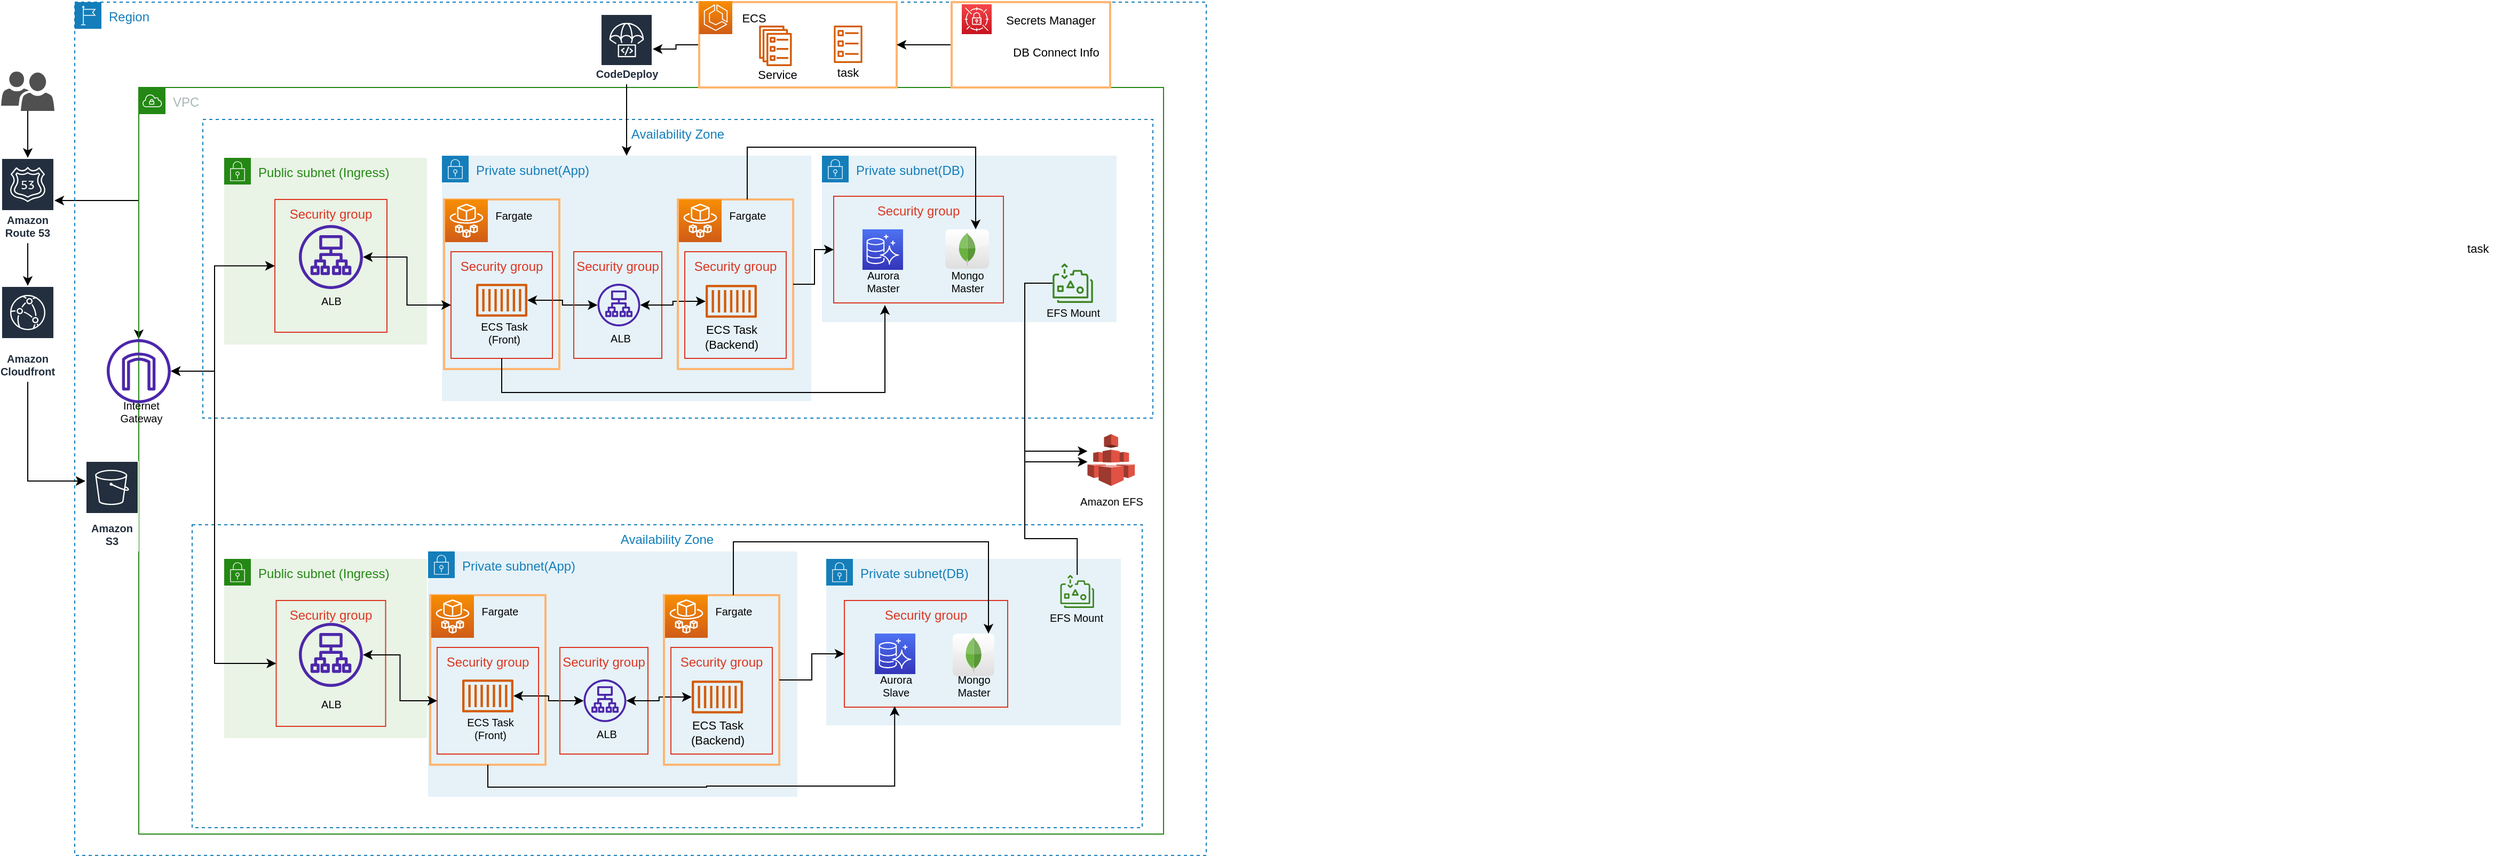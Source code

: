 <mxfile version="20.1.1" type="github">
  <diagram id="AZgkyws2W7R_N9yS9WG-" name="Common Architecture">
    <mxGraphModel dx="1584" dy="857" grid="1" gridSize="10" guides="1" tooltips="1" connect="1" arrows="1" fold="1" page="1" pageScale="1" pageWidth="1169" pageHeight="827" math="0" shadow="0">
      <root>
        <mxCell id="0" />
        <mxCell id="1" parent="0" />
        <mxCell id="N06IJC54E89xGtOMu8dl-19" style="edgeStyle=orthogonalEdgeStyle;rounded=0;orthogonalLoop=1;jettySize=auto;html=1;startArrow=none;startFill=0;endArrow=classic;endFill=1;" parent="1" source="N06IJC54E89xGtOMu8dl-1" target="N06IJC54E89xGtOMu8dl-18" edge="1">
          <mxGeometry relative="1" as="geometry" />
        </mxCell>
        <mxCell id="q9BfVzbcx8qF1BkCtmnu-74" style="edgeStyle=orthogonalEdgeStyle;rounded=0;orthogonalLoop=1;jettySize=auto;html=1;fontSize=11;startArrow=classic;startFill=1;" edge="1" parent="1" source="N06IJC54E89xGtOMu8dl-1" target="N06IJC54E89xGtOMu8dl-22">
          <mxGeometry relative="1" as="geometry" />
        </mxCell>
        <mxCell id="N06IJC54E89xGtOMu8dl-1" value="Amazon Route 53" style="sketch=0;outlineConnect=0;fontColor=#232F3E;gradientColor=none;strokeColor=#ffffff;fillColor=#232F3E;dashed=0;verticalLabelPosition=middle;verticalAlign=bottom;align=center;html=1;whiteSpace=wrap;fontSize=10;fontStyle=1;spacing=3;shape=mxgraph.aws4.productIcon;prIcon=mxgraph.aws4.route_53;" parent="1" vertex="1">
          <mxGeometry x="20" y="160" width="50" height="80" as="geometry" />
        </mxCell>
        <mxCell id="N06IJC54E89xGtOMu8dl-15" value="Region" style="points=[[0,0],[0.25,0],[0.5,0],[0.75,0],[1,0],[1,0.25],[1,0.5],[1,0.75],[1,1],[0.75,1],[0.5,1],[0.25,1],[0,1],[0,0.75],[0,0.5],[0,0.25]];outlineConnect=0;gradientColor=none;html=1;whiteSpace=wrap;fontSize=12;fontStyle=0;container=1;pointerEvents=0;collapsible=0;recursiveResize=0;shape=mxgraph.aws4.group;grIcon=mxgraph.aws4.group_region;strokeColor=#147EBA;fillColor=none;verticalAlign=top;align=left;spacingLeft=30;fontColor=#147EBA;dashed=1;" parent="1" vertex="1">
          <mxGeometry x="89" y="14" width="1060" height="800" as="geometry" />
        </mxCell>
        <mxCell id="N06IJC54E89xGtOMu8dl-4" value="VPC" style="points=[[0,0],[0.25,0],[0.5,0],[0.75,0],[1,0],[1,0.25],[1,0.5],[1,0.75],[1,1],[0.75,1],[0.5,1],[0.25,1],[0,1],[0,0.75],[0,0.5],[0,0.25]];outlineConnect=0;gradientColor=none;html=1;whiteSpace=wrap;fontSize=12;fontStyle=0;container=1;pointerEvents=0;collapsible=0;recursiveResize=0;shape=mxgraph.aws4.group;grIcon=mxgraph.aws4.group_vpc;strokeColor=#248814;fillColor=none;verticalAlign=top;align=left;spacingLeft=30;fontColor=#AAB7B8;dashed=0;" parent="N06IJC54E89xGtOMu8dl-15" vertex="1">
          <mxGeometry x="60" y="80" width="960" height="700" as="geometry" />
        </mxCell>
        <mxCell id="N06IJC54E89xGtOMu8dl-43" value="Availability Zone" style="fillColor=none;strokeColor=#147EBA;dashed=1;verticalAlign=top;fontStyle=0;fontColor=#147EBA;" parent="N06IJC54E89xGtOMu8dl-4" vertex="1">
          <mxGeometry x="50" y="410" width="890" height="284" as="geometry" />
        </mxCell>
        <mxCell id="N06IJC54E89xGtOMu8dl-42" value="Availability Zone" style="fillColor=none;strokeColor=#147EBA;dashed=1;verticalAlign=top;fontStyle=0;fontColor=#147EBA;" parent="N06IJC54E89xGtOMu8dl-4" vertex="1">
          <mxGeometry x="60" y="30" width="890" height="280" as="geometry" />
        </mxCell>
        <mxCell id="N06IJC54E89xGtOMu8dl-6" value="Public subnet (Ingress)" style="points=[[0,0],[0.25,0],[0.5,0],[0.75,0],[1,0],[1,0.25],[1,0.5],[1,0.75],[1,1],[0.75,1],[0.5,1],[0.25,1],[0,1],[0,0.75],[0,0.5],[0,0.25]];outlineConnect=0;gradientColor=none;html=1;whiteSpace=wrap;fontSize=12;fontStyle=0;container=1;pointerEvents=0;collapsible=0;recursiveResize=0;shape=mxgraph.aws4.group;grIcon=mxgraph.aws4.group_security_group;grStroke=0;strokeColor=#248814;fillColor=#E9F3E6;verticalAlign=top;align=left;spacingLeft=30;fontColor=#248814;dashed=0;flipH=0;flipV=0;" parent="N06IJC54E89xGtOMu8dl-4" vertex="1">
          <mxGeometry x="80" y="66" width="190" height="175" as="geometry" />
        </mxCell>
        <mxCell id="q9BfVzbcx8qF1BkCtmnu-34" value="Security group" style="fillColor=none;strokeColor=#DD3522;verticalAlign=top;fontStyle=0;fontColor=#DD3522;" vertex="1" parent="N06IJC54E89xGtOMu8dl-6">
          <mxGeometry x="47.5" y="39" width="105" height="124.5" as="geometry" />
        </mxCell>
        <mxCell id="N06IJC54E89xGtOMu8dl-7" value="Private subnet(DB)" style="points=[[0,0],[0.25,0],[0.5,0],[0.75,0],[1,0],[1,0.25],[1,0.5],[1,0.75],[1,1],[0.75,1],[0.5,1],[0.25,1],[0,1],[0,0.75],[0,0.5],[0,0.25]];outlineConnect=0;gradientColor=none;html=1;whiteSpace=wrap;fontSize=12;fontStyle=0;container=1;pointerEvents=0;collapsible=0;recursiveResize=0;shape=mxgraph.aws4.group;grIcon=mxgraph.aws4.group_security_group;grStroke=0;strokeColor=#147EBA;fillColor=#E6F2F8;verticalAlign=top;align=left;spacingLeft=30;fontColor=#147EBA;dashed=0;" parent="N06IJC54E89xGtOMu8dl-4" vertex="1">
          <mxGeometry x="640" y="64" width="276" height="156" as="geometry" />
        </mxCell>
        <mxCell id="q9BfVzbcx8qF1BkCtmnu-96" value="Security group" style="fillColor=none;strokeColor=#DD3522;verticalAlign=top;fontStyle=0;fontColor=#DD3522;" vertex="1" parent="N06IJC54E89xGtOMu8dl-7">
          <mxGeometry x="11" y="38" width="159" height="100" as="geometry" />
        </mxCell>
        <mxCell id="N06IJC54E89xGtOMu8dl-9" value="" style="sketch=0;points=[[0,0,0],[0.25,0,0],[0.5,0,0],[0.75,0,0],[1,0,0],[0,1,0],[0.25,1,0],[0.5,1,0],[0.75,1,0],[1,1,0],[0,0.25,0],[0,0.5,0],[0,0.75,0],[1,0.25,0],[1,0.5,0],[1,0.75,0]];outlineConnect=0;fontColor=#232F3E;gradientColor=#4D72F3;gradientDirection=north;fillColor=#3334B9;strokeColor=#ffffff;dashed=0;verticalLabelPosition=bottom;verticalAlign=top;align=center;html=1;fontSize=12;fontStyle=0;aspect=fixed;shape=mxgraph.aws4.resourceIcon;resIcon=mxgraph.aws4.aurora;" parent="N06IJC54E89xGtOMu8dl-7" vertex="1">
          <mxGeometry x="37.98" y="69" width="38" height="38" as="geometry" />
        </mxCell>
        <mxCell id="KhF0lmoxoPOz-8fGIzww-19" value="Aurora&lt;br&gt;Master" style="text;html=1;align=center;verticalAlign=middle;resizable=0;points=[];autosize=1;strokeColor=none;fillColor=none;fontSize=10;" parent="N06IJC54E89xGtOMu8dl-7" vertex="1">
          <mxGeometry x="31.98" y="98" width="50" height="40" as="geometry" />
        </mxCell>
        <mxCell id="N06IJC54E89xGtOMu8dl-10" value="" style="dashed=0;outlineConnect=0;html=1;align=center;labelPosition=center;verticalLabelPosition=bottom;verticalAlign=top;shape=mxgraph.webicons.mongodb;gradientColor=#DFDEDE" parent="N06IJC54E89xGtOMu8dl-7" vertex="1">
          <mxGeometry x="115.5" y="69" width="41" height="37" as="geometry" />
        </mxCell>
        <mxCell id="q9BfVzbcx8qF1BkCtmnu-106" value="Mongo&lt;br&gt;Master" style="text;html=1;align=center;verticalAlign=middle;resizable=0;points=[];autosize=1;strokeColor=none;fillColor=none;fontSize=10;" vertex="1" parent="N06IJC54E89xGtOMu8dl-7">
          <mxGeometry x="111" y="98" width="50" height="40" as="geometry" />
        </mxCell>
        <mxCell id="N06IJC54E89xGtOMu8dl-32" value="Private subnet(App)" style="points=[[0,0],[0.25,0],[0.5,0],[0.75,0],[1,0],[1,0.25],[1,0.5],[1,0.75],[1,1],[0.75,1],[0.5,1],[0.25,1],[0,1],[0,0.75],[0,0.5],[0,0.25]];outlineConnect=0;gradientColor=none;html=1;whiteSpace=wrap;fontSize=12;fontStyle=0;container=1;pointerEvents=0;collapsible=0;recursiveResize=0;shape=mxgraph.aws4.group;grIcon=mxgraph.aws4.group_security_group;grStroke=0;strokeColor=#147EBA;fillColor=#E6F2F8;verticalAlign=top;align=left;spacingLeft=30;fontColor=#147EBA;dashed=0;" parent="N06IJC54E89xGtOMu8dl-4" vertex="1">
          <mxGeometry x="284" y="64" width="346" height="230" as="geometry" />
        </mxCell>
        <mxCell id="q9BfVzbcx8qF1BkCtmnu-17" value="" style="rounded=0;whiteSpace=wrap;html=1;fillColor=none;strokeColor=#FFB570;strokeWidth=2;" vertex="1" parent="N06IJC54E89xGtOMu8dl-32">
          <mxGeometry x="2" y="41" width="108" height="159" as="geometry" />
        </mxCell>
        <mxCell id="q9BfVzbcx8qF1BkCtmnu-16" value="" style="sketch=0;points=[[0,0,0],[0.25,0,0],[0.5,0,0],[0.75,0,0],[1,0,0],[0,1,0],[0.25,1,0],[0.5,1,0],[0.75,1,0],[1,1,0],[0,0.25,0],[0,0.5,0],[0,0.75,0],[1,0.25,0],[1,0.5,0],[1,0.75,0]];outlineConnect=0;fontColor=#232F3E;gradientColor=#F78E04;gradientDirection=north;fillColor=#D05C17;strokeColor=#ffffff;dashed=0;verticalLabelPosition=bottom;verticalAlign=top;align=center;html=1;fontSize=12;fontStyle=0;aspect=fixed;shape=mxgraph.aws4.resourceIcon;resIcon=mxgraph.aws4.fargate;" vertex="1" parent="N06IJC54E89xGtOMu8dl-32">
          <mxGeometry x="3" y="41" width="40" height="40" as="geometry" />
        </mxCell>
        <mxCell id="q9BfVzbcx8qF1BkCtmnu-21" value="Fargate" style="text;html=1;align=center;verticalAlign=middle;resizable=0;points=[];autosize=1;strokeColor=none;fillColor=none;fontSize=10;" vertex="1" parent="N06IJC54E89xGtOMu8dl-32">
          <mxGeometry x="37" y="41" width="60" height="30" as="geometry" />
        </mxCell>
        <mxCell id="q9BfVzbcx8qF1BkCtmnu-42" style="edgeStyle=orthogonalEdgeStyle;rounded=0;orthogonalLoop=1;jettySize=auto;html=1;startArrow=classic;startFill=1;" edge="1" parent="N06IJC54E89xGtOMu8dl-32" source="q9BfVzbcx8qF1BkCtmnu-23" target="q9BfVzbcx8qF1BkCtmnu-39">
          <mxGeometry relative="1" as="geometry" />
        </mxCell>
        <mxCell id="q9BfVzbcx8qF1BkCtmnu-23" value="" style="sketch=0;outlineConnect=0;fontColor=#232F3E;gradientColor=none;fillColor=#D45B07;strokeColor=none;dashed=0;verticalLabelPosition=bottom;verticalAlign=top;align=center;html=1;fontSize=12;fontStyle=0;aspect=fixed;pointerEvents=1;shape=mxgraph.aws4.container_1;" vertex="1" parent="N06IJC54E89xGtOMu8dl-32">
          <mxGeometry x="32" y="120" width="48" height="31" as="geometry" />
        </mxCell>
        <mxCell id="q9BfVzbcx8qF1BkCtmnu-24" value="ECS Task&lt;br&gt;(Front)" style="text;html=1;align=center;verticalAlign=middle;resizable=0;points=[];autosize=1;strokeColor=none;fillColor=none;fontSize=10;" vertex="1" parent="N06IJC54E89xGtOMu8dl-32">
          <mxGeometry x="23" y="146" width="70" height="40" as="geometry" />
        </mxCell>
        <mxCell id="q9BfVzbcx8qF1BkCtmnu-38" value="Security group" style="fillColor=none;strokeColor=#DD3522;verticalAlign=top;fontStyle=0;fontColor=#DD3522;" vertex="1" parent="N06IJC54E89xGtOMu8dl-32">
          <mxGeometry x="123.5" y="90" width="82.5" height="100" as="geometry" />
        </mxCell>
        <mxCell id="q9BfVzbcx8qF1BkCtmnu-52" style="edgeStyle=orthogonalEdgeStyle;rounded=0;orthogonalLoop=1;jettySize=auto;html=1;fontSize=11;startArrow=classic;startFill=1;" edge="1" parent="N06IJC54E89xGtOMu8dl-32" source="q9BfVzbcx8qF1BkCtmnu-39" target="q9BfVzbcx8qF1BkCtmnu-50">
          <mxGeometry relative="1" as="geometry" />
        </mxCell>
        <mxCell id="q9BfVzbcx8qF1BkCtmnu-39" value="" style="sketch=0;outlineConnect=0;fontColor=#232F3E;gradientColor=none;fillColor=#4D27AA;strokeColor=none;dashed=0;verticalLabelPosition=bottom;verticalAlign=top;align=center;html=1;fontSize=12;fontStyle=0;aspect=fixed;pointerEvents=1;shape=mxgraph.aws4.application_load_balancer;" vertex="1" parent="N06IJC54E89xGtOMu8dl-32">
          <mxGeometry x="145.75" y="120" width="40" height="40" as="geometry" />
        </mxCell>
        <mxCell id="q9BfVzbcx8qF1BkCtmnu-40" value="ALB" style="text;html=1;align=center;verticalAlign=middle;resizable=0;points=[];autosize=1;strokeColor=none;fillColor=none;fontSize=10;" vertex="1" parent="N06IJC54E89xGtOMu8dl-32">
          <mxGeometry x="146.75" y="156" width="40" height="30" as="geometry" />
        </mxCell>
        <mxCell id="q9BfVzbcx8qF1BkCtmnu-43" value="" style="rounded=0;whiteSpace=wrap;html=1;fillColor=none;strokeColor=#FFB570;strokeWidth=2;" vertex="1" parent="N06IJC54E89xGtOMu8dl-32">
          <mxGeometry x="221" y="41" width="108" height="159" as="geometry" />
        </mxCell>
        <mxCell id="q9BfVzbcx8qF1BkCtmnu-44" value="" style="sketch=0;points=[[0,0,0],[0.25,0,0],[0.5,0,0],[0.75,0,0],[1,0,0],[0,1,0],[0.25,1,0],[0.5,1,0],[0.75,1,0],[1,1,0],[0,0.25,0],[0,0.5,0],[0,0.75,0],[1,0.25,0],[1,0.5,0],[1,0.75,0]];outlineConnect=0;fontColor=#232F3E;gradientColor=#F78E04;gradientDirection=north;fillColor=#D05C17;strokeColor=#ffffff;dashed=0;verticalLabelPosition=bottom;verticalAlign=top;align=center;html=1;fontSize=12;fontStyle=0;aspect=fixed;shape=mxgraph.aws4.resourceIcon;resIcon=mxgraph.aws4.fargate;" vertex="1" parent="N06IJC54E89xGtOMu8dl-32">
          <mxGeometry x="222" y="41" width="40" height="40" as="geometry" />
        </mxCell>
        <mxCell id="q9BfVzbcx8qF1BkCtmnu-45" value="Fargate" style="text;html=1;align=center;verticalAlign=middle;resizable=0;points=[];autosize=1;strokeColor=none;fillColor=none;fontSize=10;" vertex="1" parent="N06IJC54E89xGtOMu8dl-32">
          <mxGeometry x="256" y="41" width="60" height="30" as="geometry" />
        </mxCell>
        <mxCell id="q9BfVzbcx8qF1BkCtmnu-46" value="Security group" style="fillColor=none;strokeColor=#DD3522;verticalAlign=top;fontStyle=0;fontColor=#DD3522;" vertex="1" parent="N06IJC54E89xGtOMu8dl-32">
          <mxGeometry x="227.5" y="90" width="95" height="100" as="geometry" />
        </mxCell>
        <mxCell id="q9BfVzbcx8qF1BkCtmnu-50" value="" style="sketch=0;outlineConnect=0;fontColor=#232F3E;gradientColor=none;fillColor=#D45B07;strokeColor=none;dashed=0;verticalLabelPosition=bottom;verticalAlign=top;align=center;html=1;fontSize=12;fontStyle=0;aspect=fixed;pointerEvents=1;shape=mxgraph.aws4.container_1;" vertex="1" parent="N06IJC54E89xGtOMu8dl-32">
          <mxGeometry x="247" y="121" width="48" height="31" as="geometry" />
        </mxCell>
        <mxCell id="q9BfVzbcx8qF1BkCtmnu-51" value="ECS Task&lt;br style=&quot;font-size: 11px;&quot;&gt;(Backend)" style="text;html=1;align=center;verticalAlign=middle;resizable=0;points=[];autosize=1;strokeColor=none;fillColor=none;fontSize=11;" vertex="1" parent="N06IJC54E89xGtOMu8dl-32">
          <mxGeometry x="236" y="150" width="70" height="40" as="geometry" />
        </mxCell>
        <mxCell id="q9BfVzbcx8qF1BkCtmnu-28" value="Security group" style="fillColor=none;strokeColor=#DD3522;verticalAlign=top;fontStyle=0;fontColor=#DD3522;" vertex="1" parent="N06IJC54E89xGtOMu8dl-32">
          <mxGeometry x="8.5" y="90" width="95" height="100" as="geometry" />
        </mxCell>
        <mxCell id="N06IJC54E89xGtOMu8dl-44" value="Public subnet (Ingress)" style="points=[[0,0],[0.25,0],[0.5,0],[0.75,0],[1,0],[1,0.25],[1,0.5],[1,0.75],[1,1],[0.75,1],[0.5,1],[0.25,1],[0,1],[0,0.75],[0,0.5],[0,0.25]];outlineConnect=0;gradientColor=none;html=1;whiteSpace=wrap;fontSize=12;fontStyle=0;container=1;pointerEvents=0;collapsible=0;recursiveResize=0;shape=mxgraph.aws4.group;grIcon=mxgraph.aws4.group_security_group;grStroke=0;strokeColor=#248814;fillColor=#E9F3E6;verticalAlign=top;align=left;spacingLeft=30;fontColor=#248814;dashed=0;flipH=0;flipV=0;" parent="N06IJC54E89xGtOMu8dl-4" vertex="1">
          <mxGeometry x="80" y="442" width="190" height="168" as="geometry" />
        </mxCell>
        <mxCell id="q9BfVzbcx8qF1BkCtmnu-33" value="ALB" style="text;html=1;align=center;verticalAlign=middle;resizable=0;points=[];autosize=1;strokeColor=none;fillColor=none;fontSize=10;" vertex="1" parent="N06IJC54E89xGtOMu8dl-44">
          <mxGeometry x="80" y="121" width="40" height="30" as="geometry" />
        </mxCell>
        <mxCell id="q9BfVzbcx8qF1BkCtmnu-31" value="" style="sketch=0;outlineConnect=0;fontColor=#232F3E;gradientColor=none;fillColor=#4D27AA;strokeColor=none;dashed=0;verticalLabelPosition=bottom;verticalAlign=top;align=center;html=1;fontSize=12;fontStyle=0;aspect=fixed;pointerEvents=1;shape=mxgraph.aws4.application_load_balancer;" vertex="1" parent="N06IJC54E89xGtOMu8dl-44">
          <mxGeometry x="70" y="60" width="60" height="60" as="geometry" />
        </mxCell>
        <mxCell id="q9BfVzbcx8qF1BkCtmnu-35" value="Security group" style="fillColor=none;strokeColor=#DD3522;verticalAlign=top;fontStyle=0;fontColor=#DD3522;" vertex="1" parent="N06IJC54E89xGtOMu8dl-44">
          <mxGeometry x="48.75" y="39" width="102.5" height="118" as="geometry" />
        </mxCell>
        <mxCell id="N06IJC54E89xGtOMu8dl-45" value="Private subnet(DB)" style="points=[[0,0],[0.25,0],[0.5,0],[0.75,0],[1,0],[1,0.25],[1,0.5],[1,0.75],[1,1],[0.75,1],[0.5,1],[0.25,1],[0,1],[0,0.75],[0,0.5],[0,0.25]];outlineConnect=0;gradientColor=none;html=1;whiteSpace=wrap;fontSize=12;fontStyle=0;container=1;pointerEvents=0;collapsible=0;recursiveResize=0;shape=mxgraph.aws4.group;grIcon=mxgraph.aws4.group_security_group;grStroke=0;strokeColor=#147EBA;fillColor=#E6F2F8;verticalAlign=top;align=left;spacingLeft=30;fontColor=#147EBA;dashed=0;" parent="N06IJC54E89xGtOMu8dl-4" vertex="1">
          <mxGeometry x="644" y="442" width="276" height="156" as="geometry" />
        </mxCell>
        <mxCell id="q9BfVzbcx8qF1BkCtmnu-97" value="Security group" style="fillColor=none;strokeColor=#DD3522;verticalAlign=top;fontStyle=0;fontColor=#DD3522;" vertex="1" parent="N06IJC54E89xGtOMu8dl-45">
          <mxGeometry x="17" y="39" width="153" height="100" as="geometry" />
        </mxCell>
        <mxCell id="N06IJC54E89xGtOMu8dl-46" value="" style="sketch=0;points=[[0,0,0],[0.25,0,0],[0.5,0,0],[0.75,0,0],[1,0,0],[0,1,0],[0.25,1,0],[0.5,1,0],[0.75,1,0],[1,1,0],[0,0.25,0],[0,0.5,0],[0,0.75,0],[1,0.25,0],[1,0.5,0],[1,0.75,0]];outlineConnect=0;fontColor=#232F3E;gradientColor=#4D72F3;gradientDirection=north;fillColor=#3334B9;strokeColor=#ffffff;dashed=0;verticalLabelPosition=bottom;verticalAlign=top;align=center;html=1;fontSize=12;fontStyle=0;aspect=fixed;shape=mxgraph.aws4.resourceIcon;resIcon=mxgraph.aws4.aurora;" parent="N06IJC54E89xGtOMu8dl-45" vertex="1">
          <mxGeometry x="45.5" y="70" width="38" height="38" as="geometry" />
        </mxCell>
        <mxCell id="KhF0lmoxoPOz-8fGIzww-18" value="Aurora&lt;br&gt;Slave" style="text;html=1;align=center;verticalAlign=middle;resizable=0;points=[];autosize=1;strokeColor=none;fillColor=none;fontSize=10;" parent="N06IJC54E89xGtOMu8dl-45" vertex="1">
          <mxGeometry x="39.5" y="99" width="50" height="40" as="geometry" />
        </mxCell>
        <mxCell id="q9BfVzbcx8qF1BkCtmnu-107" value="Mongo&lt;br&gt;Master" style="text;html=1;align=center;verticalAlign=middle;resizable=0;points=[];autosize=1;strokeColor=none;fillColor=none;fontSize=10;" vertex="1" parent="N06IJC54E89xGtOMu8dl-45">
          <mxGeometry x="113" y="99" width="50" height="40" as="geometry" />
        </mxCell>
        <mxCell id="KhF0lmoxoPOz-8fGIzww-5" style="edgeStyle=orthogonalEdgeStyle;rounded=0;orthogonalLoop=1;jettySize=auto;html=1;" parent="N06IJC54E89xGtOMu8dl-4" source="KhF0lmoxoPOz-8fGIzww-4" target="KhF0lmoxoPOz-8fGIzww-1" edge="1">
          <mxGeometry relative="1" as="geometry">
            <Array as="points">
              <mxPoint x="830" y="184" />
              <mxPoint x="830" y="351" />
            </Array>
          </mxGeometry>
        </mxCell>
        <mxCell id="KhF0lmoxoPOz-8fGIzww-4" value="" style="sketch=0;outlineConnect=0;fontColor=#232F3E;gradientColor=none;fillColor=#3F8624;strokeColor=none;dashed=0;verticalLabelPosition=bottom;verticalAlign=top;align=center;html=1;fontSize=12;fontStyle=0;aspect=fixed;pointerEvents=1;shape=mxgraph.aws4.elastic_file_system_infrequent_access;" parent="N06IJC54E89xGtOMu8dl-4" vertex="1">
          <mxGeometry x="856" y="164.97" width="38" height="37.03" as="geometry" />
        </mxCell>
        <mxCell id="KhF0lmoxoPOz-8fGIzww-12" value="EFS Mount" style="text;html=1;align=center;verticalAlign=middle;resizable=0;points=[];autosize=1;strokeColor=none;fillColor=none;fontSize=10;" parent="N06IJC54E89xGtOMu8dl-4" vertex="1">
          <mxGeometry x="843.1" y="482" width="70" height="30" as="geometry" />
        </mxCell>
        <mxCell id="KhF0lmoxoPOz-8fGIzww-14" value="EFS Mount" style="text;html=1;align=center;verticalAlign=middle;resizable=0;points=[];autosize=1;strokeColor=none;fillColor=none;fontSize=10;" parent="N06IJC54E89xGtOMu8dl-4" vertex="1">
          <mxGeometry x="840" y="196" width="70" height="30" as="geometry" />
        </mxCell>
        <mxCell id="KhF0lmoxoPOz-8fGIzww-20" style="edgeStyle=orthogonalEdgeStyle;rounded=0;orthogonalLoop=1;jettySize=auto;html=1;" parent="N06IJC54E89xGtOMu8dl-4" source="KhF0lmoxoPOz-8fGIzww-8" target="KhF0lmoxoPOz-8fGIzww-1" edge="1">
          <mxGeometry relative="1" as="geometry">
            <Array as="points">
              <mxPoint x="879" y="423" />
              <mxPoint x="830" y="423" />
              <mxPoint x="830" y="341" />
            </Array>
          </mxGeometry>
        </mxCell>
        <mxCell id="KhF0lmoxoPOz-8fGIzww-8" value="" style="sketch=0;outlineConnect=0;fontColor=#232F3E;gradientColor=none;fillColor=#3F8624;strokeColor=none;dashed=0;verticalLabelPosition=bottom;verticalAlign=top;align=center;html=1;fontSize=12;fontStyle=0;aspect=fixed;pointerEvents=1;shape=mxgraph.aws4.elastic_file_system_infrequent_access;" parent="N06IJC54E89xGtOMu8dl-4" vertex="1">
          <mxGeometry x="863.19" y="457" width="31.81" height="31" as="geometry" />
        </mxCell>
        <mxCell id="q9BfVzbcx8qF1BkCtmnu-73" style="edgeStyle=orthogonalEdgeStyle;rounded=0;orthogonalLoop=1;jettySize=auto;html=1;entryX=0;entryY=0.5;entryDx=0;entryDy=0;fontSize=11;startArrow=classic;startFill=1;" edge="1" parent="N06IJC54E89xGtOMu8dl-4" source="q9BfVzbcx8qF1BkCtmnu-30" target="q9BfVzbcx8qF1BkCtmnu-28">
          <mxGeometry relative="1" as="geometry" />
        </mxCell>
        <mxCell id="q9BfVzbcx8qF1BkCtmnu-30" value="" style="sketch=0;outlineConnect=0;fontColor=#232F3E;gradientColor=none;fillColor=#4D27AA;strokeColor=none;dashed=0;verticalLabelPosition=bottom;verticalAlign=top;align=center;html=1;fontSize=12;fontStyle=0;aspect=fixed;pointerEvents=1;shape=mxgraph.aws4.application_load_balancer;" vertex="1" parent="N06IJC54E89xGtOMu8dl-4">
          <mxGeometry x="150" y="129" width="60" height="60" as="geometry" />
        </mxCell>
        <mxCell id="q9BfVzbcx8qF1BkCtmnu-32" value="ALB" style="text;html=1;align=center;verticalAlign=middle;resizable=0;points=[];autosize=1;strokeColor=none;fillColor=none;fontSize=10;" vertex="1" parent="N06IJC54E89xGtOMu8dl-4">
          <mxGeometry x="160" y="185" width="40" height="30" as="geometry" />
        </mxCell>
        <mxCell id="q9BfVzbcx8qF1BkCtmnu-53" value="Private subnet(App)" style="points=[[0,0],[0.25,0],[0.5,0],[0.75,0],[1,0],[1,0.25],[1,0.5],[1,0.75],[1,1],[0.75,1],[0.5,1],[0.25,1],[0,1],[0,0.75],[0,0.5],[0,0.25]];outlineConnect=0;gradientColor=none;html=1;whiteSpace=wrap;fontSize=12;fontStyle=0;container=1;pointerEvents=0;collapsible=0;recursiveResize=0;shape=mxgraph.aws4.group;grIcon=mxgraph.aws4.group_security_group;grStroke=0;strokeColor=#147EBA;fillColor=#E6F2F8;verticalAlign=top;align=left;spacingLeft=30;fontColor=#147EBA;dashed=0;" vertex="1" parent="N06IJC54E89xGtOMu8dl-4">
          <mxGeometry x="271" y="435" width="346" height="230" as="geometry" />
        </mxCell>
        <mxCell id="q9BfVzbcx8qF1BkCtmnu-54" value="" style="rounded=0;whiteSpace=wrap;html=1;fillColor=none;strokeColor=#FFB570;strokeWidth=2;" vertex="1" parent="q9BfVzbcx8qF1BkCtmnu-53">
          <mxGeometry x="2" y="41" width="108" height="159" as="geometry" />
        </mxCell>
        <mxCell id="q9BfVzbcx8qF1BkCtmnu-55" value="" style="sketch=0;points=[[0,0,0],[0.25,0,0],[0.5,0,0],[0.75,0,0],[1,0,0],[0,1,0],[0.25,1,0],[0.5,1,0],[0.75,1,0],[1,1,0],[0,0.25,0],[0,0.5,0],[0,0.75,0],[1,0.25,0],[1,0.5,0],[1,0.75,0]];outlineConnect=0;fontColor=#232F3E;gradientColor=#F78E04;gradientDirection=north;fillColor=#D05C17;strokeColor=#ffffff;dashed=0;verticalLabelPosition=bottom;verticalAlign=top;align=center;html=1;fontSize=12;fontStyle=0;aspect=fixed;shape=mxgraph.aws4.resourceIcon;resIcon=mxgraph.aws4.fargate;" vertex="1" parent="q9BfVzbcx8qF1BkCtmnu-53">
          <mxGeometry x="3" y="41" width="40" height="40" as="geometry" />
        </mxCell>
        <mxCell id="q9BfVzbcx8qF1BkCtmnu-56" value="Fargate" style="text;html=1;align=center;verticalAlign=middle;resizable=0;points=[];autosize=1;strokeColor=none;fillColor=none;fontSize=10;" vertex="1" parent="q9BfVzbcx8qF1BkCtmnu-53">
          <mxGeometry x="37" y="41" width="60" height="30" as="geometry" />
        </mxCell>
        <mxCell id="q9BfVzbcx8qF1BkCtmnu-57" style="edgeStyle=orthogonalEdgeStyle;rounded=0;orthogonalLoop=1;jettySize=auto;html=1;startArrow=classic;startFill=1;" edge="1" parent="q9BfVzbcx8qF1BkCtmnu-53" source="q9BfVzbcx8qF1BkCtmnu-58" target="q9BfVzbcx8qF1BkCtmnu-62">
          <mxGeometry relative="1" as="geometry" />
        </mxCell>
        <mxCell id="q9BfVzbcx8qF1BkCtmnu-58" value="" style="sketch=0;outlineConnect=0;fontColor=#232F3E;gradientColor=none;fillColor=#D45B07;strokeColor=none;dashed=0;verticalLabelPosition=bottom;verticalAlign=top;align=center;html=1;fontSize=12;fontStyle=0;aspect=fixed;pointerEvents=1;shape=mxgraph.aws4.container_1;" vertex="1" parent="q9BfVzbcx8qF1BkCtmnu-53">
          <mxGeometry x="32" y="120" width="48" height="31" as="geometry" />
        </mxCell>
        <mxCell id="q9BfVzbcx8qF1BkCtmnu-59" value="ECS Task&lt;br&gt;(Front)" style="text;html=1;align=center;verticalAlign=middle;resizable=0;points=[];autosize=1;strokeColor=none;fillColor=none;fontSize=10;" vertex="1" parent="q9BfVzbcx8qF1BkCtmnu-53">
          <mxGeometry x="23" y="146" width="70" height="40" as="geometry" />
        </mxCell>
        <mxCell id="q9BfVzbcx8qF1BkCtmnu-60" value="Security group" style="fillColor=none;strokeColor=#DD3522;verticalAlign=top;fontStyle=0;fontColor=#DD3522;" vertex="1" parent="q9BfVzbcx8qF1BkCtmnu-53">
          <mxGeometry x="123.5" y="90" width="82.5" height="100" as="geometry" />
        </mxCell>
        <mxCell id="q9BfVzbcx8qF1BkCtmnu-61" style="edgeStyle=orthogonalEdgeStyle;rounded=0;orthogonalLoop=1;jettySize=auto;html=1;fontSize=11;startArrow=classic;startFill=1;" edge="1" parent="q9BfVzbcx8qF1BkCtmnu-53" source="q9BfVzbcx8qF1BkCtmnu-62" target="q9BfVzbcx8qF1BkCtmnu-68">
          <mxGeometry relative="1" as="geometry" />
        </mxCell>
        <mxCell id="q9BfVzbcx8qF1BkCtmnu-62" value="" style="sketch=0;outlineConnect=0;fontColor=#232F3E;gradientColor=none;fillColor=#4D27AA;strokeColor=none;dashed=0;verticalLabelPosition=bottom;verticalAlign=top;align=center;html=1;fontSize=12;fontStyle=0;aspect=fixed;pointerEvents=1;shape=mxgraph.aws4.application_load_balancer;" vertex="1" parent="q9BfVzbcx8qF1BkCtmnu-53">
          <mxGeometry x="145.75" y="120" width="40" height="40" as="geometry" />
        </mxCell>
        <mxCell id="q9BfVzbcx8qF1BkCtmnu-63" value="ALB" style="text;html=1;align=center;verticalAlign=middle;resizable=0;points=[];autosize=1;strokeColor=none;fillColor=none;fontSize=10;" vertex="1" parent="q9BfVzbcx8qF1BkCtmnu-53">
          <mxGeometry x="146.75" y="156" width="40" height="30" as="geometry" />
        </mxCell>
        <mxCell id="q9BfVzbcx8qF1BkCtmnu-64" value="" style="rounded=0;whiteSpace=wrap;html=1;fillColor=none;strokeColor=#FFB570;strokeWidth=2;" vertex="1" parent="q9BfVzbcx8qF1BkCtmnu-53">
          <mxGeometry x="221" y="41" width="108" height="159" as="geometry" />
        </mxCell>
        <mxCell id="q9BfVzbcx8qF1BkCtmnu-65" value="" style="sketch=0;points=[[0,0,0],[0.25,0,0],[0.5,0,0],[0.75,0,0],[1,0,0],[0,1,0],[0.25,1,0],[0.5,1,0],[0.75,1,0],[1,1,0],[0,0.25,0],[0,0.5,0],[0,0.75,0],[1,0.25,0],[1,0.5,0],[1,0.75,0]];outlineConnect=0;fontColor=#232F3E;gradientColor=#F78E04;gradientDirection=north;fillColor=#D05C17;strokeColor=#ffffff;dashed=0;verticalLabelPosition=bottom;verticalAlign=top;align=center;html=1;fontSize=12;fontStyle=0;aspect=fixed;shape=mxgraph.aws4.resourceIcon;resIcon=mxgraph.aws4.fargate;" vertex="1" parent="q9BfVzbcx8qF1BkCtmnu-53">
          <mxGeometry x="222" y="41" width="40" height="40" as="geometry" />
        </mxCell>
        <mxCell id="q9BfVzbcx8qF1BkCtmnu-66" value="Fargate" style="text;html=1;align=center;verticalAlign=middle;resizable=0;points=[];autosize=1;strokeColor=none;fillColor=none;fontSize=10;" vertex="1" parent="q9BfVzbcx8qF1BkCtmnu-53">
          <mxGeometry x="256" y="41" width="60" height="30" as="geometry" />
        </mxCell>
        <mxCell id="q9BfVzbcx8qF1BkCtmnu-67" value="Security group" style="fillColor=none;strokeColor=#DD3522;verticalAlign=top;fontStyle=0;fontColor=#DD3522;" vertex="1" parent="q9BfVzbcx8qF1BkCtmnu-53">
          <mxGeometry x="227.5" y="90" width="95" height="100" as="geometry" />
        </mxCell>
        <mxCell id="q9BfVzbcx8qF1BkCtmnu-68" value="" style="sketch=0;outlineConnect=0;fontColor=#232F3E;gradientColor=none;fillColor=#D45B07;strokeColor=none;dashed=0;verticalLabelPosition=bottom;verticalAlign=top;align=center;html=1;fontSize=12;fontStyle=0;aspect=fixed;pointerEvents=1;shape=mxgraph.aws4.container_1;" vertex="1" parent="q9BfVzbcx8qF1BkCtmnu-53">
          <mxGeometry x="247" y="121" width="48" height="31" as="geometry" />
        </mxCell>
        <mxCell id="q9BfVzbcx8qF1BkCtmnu-69" value="ECS Task&lt;br style=&quot;font-size: 11px;&quot;&gt;(Backend)" style="text;html=1;align=center;verticalAlign=middle;resizable=0;points=[];autosize=1;strokeColor=none;fillColor=none;fontSize=11;" vertex="1" parent="q9BfVzbcx8qF1BkCtmnu-53">
          <mxGeometry x="236" y="150" width="70" height="40" as="geometry" />
        </mxCell>
        <mxCell id="q9BfVzbcx8qF1BkCtmnu-70" value="Security group" style="fillColor=none;strokeColor=#DD3522;verticalAlign=top;fontStyle=0;fontColor=#DD3522;" vertex="1" parent="q9BfVzbcx8qF1BkCtmnu-53">
          <mxGeometry x="8.5" y="90" width="95" height="100" as="geometry" />
        </mxCell>
        <mxCell id="q9BfVzbcx8qF1BkCtmnu-71" value="" style="group" vertex="1" connectable="0" parent="N06IJC54E89xGtOMu8dl-4">
          <mxGeometry x="871" y="325" width="71" height="74" as="geometry" />
        </mxCell>
        <mxCell id="KhF0lmoxoPOz-8fGIzww-1" value="" style="outlineConnect=0;dashed=0;verticalLabelPosition=bottom;verticalAlign=top;align=center;html=1;shape=mxgraph.aws3.efs;fillColor=#E05243;gradientColor=none;" parent="q9BfVzbcx8qF1BkCtmnu-71" vertex="1">
          <mxGeometry x="17.75" width="44.375" height="48.616" as="geometry" />
        </mxCell>
        <mxCell id="KhF0lmoxoPOz-8fGIzww-10" value="Amazon EFS" style="text;html=1;align=center;verticalAlign=middle;resizable=0;points=[];autosize=1;strokeColor=none;fillColor=none;fontSize=10;" parent="q9BfVzbcx8qF1BkCtmnu-71" vertex="1">
          <mxGeometry y="48.186" width="80" height="30" as="geometry" />
        </mxCell>
        <mxCell id="q9BfVzbcx8qF1BkCtmnu-72" style="edgeStyle=orthogonalEdgeStyle;rounded=0;orthogonalLoop=1;jettySize=auto;html=1;fontSize=11;startArrow=classic;startFill=1;" edge="1" parent="N06IJC54E89xGtOMu8dl-4" source="q9BfVzbcx8qF1BkCtmnu-31" target="q9BfVzbcx8qF1BkCtmnu-70">
          <mxGeometry relative="1" as="geometry" />
        </mxCell>
        <mxCell id="q9BfVzbcx8qF1BkCtmnu-100" style="edgeStyle=orthogonalEdgeStyle;rounded=0;orthogonalLoop=1;jettySize=auto;html=1;fontSize=11;startArrow=none;startFill=0;endArrow=classic;endFill=1;" edge="1" parent="N06IJC54E89xGtOMu8dl-4" source="q9BfVzbcx8qF1BkCtmnu-28">
          <mxGeometry relative="1" as="geometry">
            <mxPoint x="699" y="204" as="targetPoint" />
            <Array as="points">
              <mxPoint x="340" y="286" />
              <mxPoint x="699" y="286" />
            </Array>
          </mxGeometry>
        </mxCell>
        <mxCell id="q9BfVzbcx8qF1BkCtmnu-101" style="edgeStyle=orthogonalEdgeStyle;rounded=0;orthogonalLoop=1;jettySize=auto;html=1;fontSize=11;startArrow=none;startFill=0;endArrow=classic;endFill=1;" edge="1" parent="N06IJC54E89xGtOMu8dl-4" source="q9BfVzbcx8qF1BkCtmnu-43" target="q9BfVzbcx8qF1BkCtmnu-96">
          <mxGeometry relative="1" as="geometry" />
        </mxCell>
        <mxCell id="q9BfVzbcx8qF1BkCtmnu-102" style="edgeStyle=orthogonalEdgeStyle;rounded=0;orthogonalLoop=1;jettySize=auto;html=1;exitX=1;exitY=0.5;exitDx=0;exitDy=0;entryX=0;entryY=0.5;entryDx=0;entryDy=0;fontSize=11;startArrow=none;startFill=0;endArrow=classic;endFill=1;" edge="1" parent="N06IJC54E89xGtOMu8dl-4" source="q9BfVzbcx8qF1BkCtmnu-64" target="q9BfVzbcx8qF1BkCtmnu-97">
          <mxGeometry relative="1" as="geometry" />
        </mxCell>
        <mxCell id="q9BfVzbcx8qF1BkCtmnu-103" style="edgeStyle=orthogonalEdgeStyle;rounded=0;orthogonalLoop=1;jettySize=auto;html=1;entryX=0.492;entryY=0.978;entryDx=0;entryDy=0;entryPerimeter=0;fontSize=11;startArrow=none;startFill=0;endArrow=classic;endFill=1;" edge="1" parent="N06IJC54E89xGtOMu8dl-4" source="q9BfVzbcx8qF1BkCtmnu-54" target="KhF0lmoxoPOz-8fGIzww-18">
          <mxGeometry relative="1" as="geometry">
            <Array as="points">
              <mxPoint x="327" y="656" />
              <mxPoint x="532" y="656" />
              <mxPoint x="708" y="655" />
            </Array>
          </mxGeometry>
        </mxCell>
        <mxCell id="N06IJC54E89xGtOMu8dl-47" value="" style="dashed=0;outlineConnect=0;html=1;align=center;labelPosition=center;verticalLabelPosition=bottom;verticalAlign=top;shape=mxgraph.webicons.mongodb;gradientColor=#DFDEDE" parent="N06IJC54E89xGtOMu8dl-4" vertex="1">
          <mxGeometry x="762.5" y="512" width="39" height="40" as="geometry" />
        </mxCell>
        <mxCell id="q9BfVzbcx8qF1BkCtmnu-104" style="edgeStyle=orthogonalEdgeStyle;rounded=0;orthogonalLoop=1;jettySize=auto;html=1;fontSize=11;startArrow=none;startFill=0;endArrow=classic;endFill=1;" edge="1" parent="N06IJC54E89xGtOMu8dl-4" source="q9BfVzbcx8qF1BkCtmnu-66" target="N06IJC54E89xGtOMu8dl-47">
          <mxGeometry relative="1" as="geometry">
            <Array as="points">
              <mxPoint x="557" y="426" />
              <mxPoint x="796" y="426" />
            </Array>
          </mxGeometry>
        </mxCell>
        <mxCell id="q9BfVzbcx8qF1BkCtmnu-105" style="edgeStyle=orthogonalEdgeStyle;rounded=0;orthogonalLoop=1;jettySize=auto;html=1;fontSize=11;startArrow=none;startFill=0;endArrow=classic;endFill=1;" edge="1" parent="N06IJC54E89xGtOMu8dl-4" source="q9BfVzbcx8qF1BkCtmnu-45" target="N06IJC54E89xGtOMu8dl-10">
          <mxGeometry relative="1" as="geometry">
            <Array as="points">
              <mxPoint x="570" y="56" />
              <mxPoint x="784" y="56" />
            </Array>
          </mxGeometry>
        </mxCell>
        <mxCell id="N06IJC54E89xGtOMu8dl-20" value="Amazon S3" style="sketch=0;outlineConnect=0;fontColor=#232F3E;gradientColor=none;strokeColor=#ffffff;fillColor=#232F3E;dashed=0;verticalLabelPosition=middle;verticalAlign=bottom;align=center;html=1;whiteSpace=wrap;fontSize=10;fontStyle=1;spacing=3;shape=mxgraph.aws4.productIcon;prIcon=mxgraph.aws4.s3;" parent="N06IJC54E89xGtOMu8dl-15" vertex="1">
          <mxGeometry x="10" y="430" width="50" height="85" as="geometry" />
        </mxCell>
        <mxCell id="q9BfVzbcx8qF1BkCtmnu-36" style="edgeStyle=orthogonalEdgeStyle;rounded=0;orthogonalLoop=1;jettySize=auto;html=1;entryX=0;entryY=0.5;entryDx=0;entryDy=0;startArrow=classic;startFill=1;" edge="1" parent="N06IJC54E89xGtOMu8dl-15" source="N06IJC54E89xGtOMu8dl-22" target="q9BfVzbcx8qF1BkCtmnu-34">
          <mxGeometry relative="1" as="geometry">
            <Array as="points">
              <mxPoint x="131" y="346" />
              <mxPoint x="131" y="247" />
            </Array>
          </mxGeometry>
        </mxCell>
        <mxCell id="q9BfVzbcx8qF1BkCtmnu-37" style="edgeStyle=orthogonalEdgeStyle;rounded=0;orthogonalLoop=1;jettySize=auto;html=1;entryX=0;entryY=0.5;entryDx=0;entryDy=0;startArrow=classic;startFill=1;" edge="1" parent="N06IJC54E89xGtOMu8dl-15" source="N06IJC54E89xGtOMu8dl-22" target="q9BfVzbcx8qF1BkCtmnu-35">
          <mxGeometry relative="1" as="geometry">
            <Array as="points">
              <mxPoint x="131" y="346" />
              <mxPoint x="131" y="620" />
            </Array>
          </mxGeometry>
        </mxCell>
        <mxCell id="N06IJC54E89xGtOMu8dl-22" value="" style="sketch=0;outlineConnect=0;fontColor=#232F3E;gradientColor=none;fillColor=#4D27AA;strokeColor=none;dashed=0;verticalLabelPosition=bottom;verticalAlign=top;align=center;html=1;fontSize=12;fontStyle=0;aspect=fixed;pointerEvents=1;shape=mxgraph.aws4.internet_gateway;" parent="N06IJC54E89xGtOMu8dl-15" vertex="1">
          <mxGeometry x="30" y="316" width="60" height="60" as="geometry" />
        </mxCell>
        <mxCell id="N06IJC54E89xGtOMu8dl-57" value="Internet&lt;br&gt;Gateway" style="text;html=1;align=center;verticalAlign=middle;resizable=0;points=[];autosize=1;strokeColor=none;fillColor=none;fontSize=10;" parent="N06IJC54E89xGtOMu8dl-15" vertex="1">
          <mxGeometry x="32" y="364" width="60" height="40" as="geometry" />
        </mxCell>
        <mxCell id="q9BfVzbcx8qF1BkCtmnu-77" style="edgeStyle=orthogonalEdgeStyle;rounded=0;orthogonalLoop=1;jettySize=auto;html=1;fontSize=11;startArrow=none;startFill=0;" edge="1" parent="N06IJC54E89xGtOMu8dl-15" source="q9BfVzbcx8qF1BkCtmnu-76" target="N06IJC54E89xGtOMu8dl-32">
          <mxGeometry relative="1" as="geometry" />
        </mxCell>
        <mxCell id="q9BfVzbcx8qF1BkCtmnu-76" value="AWS CodeDeploy" style="sketch=0;outlineConnect=0;fontColor=#232F3E;gradientColor=none;strokeColor=#ffffff;fillColor=#232F3E;dashed=0;verticalLabelPosition=middle;verticalAlign=bottom;align=center;html=1;whiteSpace=wrap;fontSize=10;fontStyle=1;spacing=3;shape=mxgraph.aws4.productIcon;prIcon=mxgraph.aws4.codedeploy;" vertex="1" parent="N06IJC54E89xGtOMu8dl-15">
          <mxGeometry x="492.5" y="11" width="49" height="66" as="geometry" />
        </mxCell>
        <mxCell id="q9BfVzbcx8qF1BkCtmnu-95" style="edgeStyle=orthogonalEdgeStyle;rounded=0;orthogonalLoop=1;jettySize=auto;html=1;exitX=0;exitY=0.5;exitDx=0;exitDy=0;fontSize=11;startArrow=none;startFill=0;endArrow=classic;endFill=1;" edge="1" parent="N06IJC54E89xGtOMu8dl-15" source="q9BfVzbcx8qF1BkCtmnu-78" target="q9BfVzbcx8qF1BkCtmnu-76">
          <mxGeometry relative="1" as="geometry" />
        </mxCell>
        <mxCell id="q9BfVzbcx8qF1BkCtmnu-78" value="" style="rounded=0;whiteSpace=wrap;html=1;fillColor=none;strokeColor=#FFB570;strokeWidth=2;" vertex="1" parent="N06IJC54E89xGtOMu8dl-15">
          <mxGeometry x="585" width="185" height="80" as="geometry" />
        </mxCell>
        <mxCell id="q9BfVzbcx8qF1BkCtmnu-79" value="" style="sketch=0;points=[[0,0,0],[0.25,0,0],[0.5,0,0],[0.75,0,0],[1,0,0],[0,1,0],[0.25,1,0],[0.5,1,0],[0.75,1,0],[1,1,0],[0,0.25,0],[0,0.5,0],[0,0.75,0],[1,0.25,0],[1,0.5,0],[1,0.75,0]];outlineConnect=0;fontColor=#232F3E;gradientColor=#F78E04;gradientDirection=north;fillColor=#D05C17;strokeColor=#ffffff;dashed=0;verticalLabelPosition=bottom;verticalAlign=top;align=center;html=1;fontSize=12;fontStyle=0;aspect=fixed;shape=mxgraph.aws4.resourceIcon;resIcon=mxgraph.aws4.ecs;" vertex="1" parent="N06IJC54E89xGtOMu8dl-15">
          <mxGeometry x="585" y="-1" width="31" height="31" as="geometry" />
        </mxCell>
        <mxCell id="q9BfVzbcx8qF1BkCtmnu-80" value="ECS" style="text;html=1;align=center;verticalAlign=middle;resizable=0;points=[];autosize=1;strokeColor=none;fillColor=none;fontSize=11;" vertex="1" parent="N06IJC54E89xGtOMu8dl-15">
          <mxGeometry x="611" width="50" height="30" as="geometry" />
        </mxCell>
        <mxCell id="q9BfVzbcx8qF1BkCtmnu-81" value="" style="sketch=0;outlineConnect=0;fontColor=#232F3E;gradientColor=none;fillColor=#D45B07;strokeColor=none;dashed=0;verticalLabelPosition=bottom;verticalAlign=top;align=center;html=1;fontSize=12;fontStyle=0;aspect=fixed;pointerEvents=1;shape=mxgraph.aws4.ecs_service;" vertex="1" parent="N06IJC54E89xGtOMu8dl-15">
          <mxGeometry x="641" y="22" width="30.88" height="38" as="geometry" />
        </mxCell>
        <mxCell id="q9BfVzbcx8qF1BkCtmnu-82" value="" style="sketch=0;outlineConnect=0;fontColor=#232F3E;gradientColor=none;fillColor=#D45B07;strokeColor=none;dashed=0;verticalLabelPosition=bottom;verticalAlign=top;align=center;html=1;fontSize=12;fontStyle=0;aspect=fixed;pointerEvents=1;shape=mxgraph.aws4.ecs_task;" vertex="1" parent="N06IJC54E89xGtOMu8dl-15">
          <mxGeometry x="711" y="22" width="26.98" height="35" as="geometry" />
        </mxCell>
        <mxCell id="q9BfVzbcx8qF1BkCtmnu-83" value="Service" style="text;html=1;align=center;verticalAlign=middle;resizable=0;points=[];autosize=1;strokeColor=none;fillColor=none;fontSize=11;" vertex="1" parent="N06IJC54E89xGtOMu8dl-15">
          <mxGeometry x="628.44" y="53" width="60" height="30" as="geometry" />
        </mxCell>
        <mxCell id="q9BfVzbcx8qF1BkCtmnu-84" value="task" style="text;html=1;align=center;verticalAlign=middle;resizable=0;points=[];autosize=1;strokeColor=none;fillColor=none;fontSize=11;" vertex="1" parent="N06IJC54E89xGtOMu8dl-15">
          <mxGeometry x="2231" y="216" width="40" height="30" as="geometry" />
        </mxCell>
        <mxCell id="q9BfVzbcx8qF1BkCtmnu-85" value="task" style="text;html=1;align=center;verticalAlign=middle;resizable=0;points=[];autosize=1;strokeColor=none;fillColor=none;fontSize=11;" vertex="1" parent="N06IJC54E89xGtOMu8dl-15">
          <mxGeometry x="704.49" y="51" width="40" height="30" as="geometry" />
        </mxCell>
        <mxCell id="q9BfVzbcx8qF1BkCtmnu-86" value="" style="sketch=0;points=[[0,0,0],[0.25,0,0],[0.5,0,0],[0.75,0,0],[1,0,0],[0,1,0],[0.25,1,0],[0.5,1,0],[0.75,1,0],[1,1,0],[0,0.25,0],[0,0.5,0],[0,0.75,0],[1,0.25,0],[1,0.5,0],[1,0.75,0]];outlineConnect=0;fontColor=#232F3E;gradientColor=#F54749;gradientDirection=north;fillColor=#C7131F;strokeColor=#ffffff;dashed=0;verticalLabelPosition=bottom;verticalAlign=top;align=center;html=1;fontSize=12;fontStyle=0;aspect=fixed;shape=mxgraph.aws4.resourceIcon;resIcon=mxgraph.aws4.secrets_manager;" vertex="1" parent="N06IJC54E89xGtOMu8dl-15">
          <mxGeometry x="831" y="2" width="28" height="28" as="geometry" />
        </mxCell>
        <mxCell id="q9BfVzbcx8qF1BkCtmnu-87" value="Secrets Manager" style="text;html=1;align=center;verticalAlign=middle;resizable=0;points=[];autosize=1;strokeColor=none;fillColor=none;fontSize=11;" vertex="1" parent="N06IJC54E89xGtOMu8dl-15">
          <mxGeometry x="859" y="2" width="110" height="30" as="geometry" />
        </mxCell>
        <mxCell id="q9BfVzbcx8qF1BkCtmnu-88" value="" style="shape=image;html=1;verticalAlign=top;verticalLabelPosition=bottom;labelBackgroundColor=#ffffff;imageAspect=0;aspect=fixed;image=https://cdn3.iconfinder.com/data/icons/strokeline/128/revisi_02-128.png;fontSize=11;strokeWidth=1;" vertex="1" parent="N06IJC54E89xGtOMu8dl-15">
          <mxGeometry x="841" y="34" width="28" height="28" as="geometry" />
        </mxCell>
        <mxCell id="q9BfVzbcx8qF1BkCtmnu-90" value="DB Connect Info" style="text;html=1;align=center;verticalAlign=middle;resizable=0;points=[];autosize=1;strokeColor=none;fillColor=none;fontSize=11;" vertex="1" parent="N06IJC54E89xGtOMu8dl-15">
          <mxGeometry x="869" y="32" width="100" height="30" as="geometry" />
        </mxCell>
        <mxCell id="q9BfVzbcx8qF1BkCtmnu-94" style="edgeStyle=orthogonalEdgeStyle;rounded=0;orthogonalLoop=1;jettySize=auto;html=1;entryX=1;entryY=0.5;entryDx=0;entryDy=0;fontSize=11;startArrow=none;startFill=0;endArrow=classic;endFill=1;" edge="1" parent="N06IJC54E89xGtOMu8dl-15" source="q9BfVzbcx8qF1BkCtmnu-91" target="q9BfVzbcx8qF1BkCtmnu-78">
          <mxGeometry relative="1" as="geometry" />
        </mxCell>
        <mxCell id="q9BfVzbcx8qF1BkCtmnu-91" value="" style="rounded=0;whiteSpace=wrap;html=1;fillColor=none;strokeColor=#FFB570;strokeWidth=2;" vertex="1" parent="N06IJC54E89xGtOMu8dl-15">
          <mxGeometry x="821.5" width="148.5" height="80" as="geometry" />
        </mxCell>
        <mxCell id="N06IJC54E89xGtOMu8dl-17" style="edgeStyle=orthogonalEdgeStyle;rounded=0;orthogonalLoop=1;jettySize=auto;html=1;startArrow=none;startFill=0;endArrow=classic;endFill=1;" parent="1" source="N06IJC54E89xGtOMu8dl-16" target="N06IJC54E89xGtOMu8dl-1" edge="1">
          <mxGeometry relative="1" as="geometry" />
        </mxCell>
        <mxCell id="N06IJC54E89xGtOMu8dl-16" value="" style="sketch=0;pointerEvents=1;shadow=0;dashed=0;html=1;strokeColor=none;labelPosition=center;verticalLabelPosition=bottom;verticalAlign=top;align=center;fillColor=#505050;shape=mxgraph.mscae.intune.user_group" parent="1" vertex="1">
          <mxGeometry x="20" y="79" width="50" height="37" as="geometry" />
        </mxCell>
        <mxCell id="N06IJC54E89xGtOMu8dl-21" style="edgeStyle=orthogonalEdgeStyle;rounded=0;orthogonalLoop=1;jettySize=auto;html=1;startArrow=none;startFill=0;endArrow=classic;endFill=1;" parent="1" source="N06IJC54E89xGtOMu8dl-18" target="N06IJC54E89xGtOMu8dl-20" edge="1">
          <mxGeometry relative="1" as="geometry">
            <Array as="points">
              <mxPoint x="45" y="463" />
            </Array>
          </mxGeometry>
        </mxCell>
        <mxCell id="N06IJC54E89xGtOMu8dl-18" value="Amazon Cloudfront" style="sketch=0;outlineConnect=0;fontColor=#232F3E;gradientColor=none;strokeColor=#ffffff;fillColor=#232F3E;dashed=0;verticalLabelPosition=middle;verticalAlign=bottom;align=center;html=1;whiteSpace=wrap;fontSize=10;fontStyle=1;spacing=3;shape=mxgraph.aws4.productIcon;prIcon=mxgraph.aws4.cloudfront;" parent="1" vertex="1">
          <mxGeometry x="20" y="280" width="50" height="90" as="geometry" />
        </mxCell>
      </root>
    </mxGraphModel>
  </diagram>
</mxfile>
